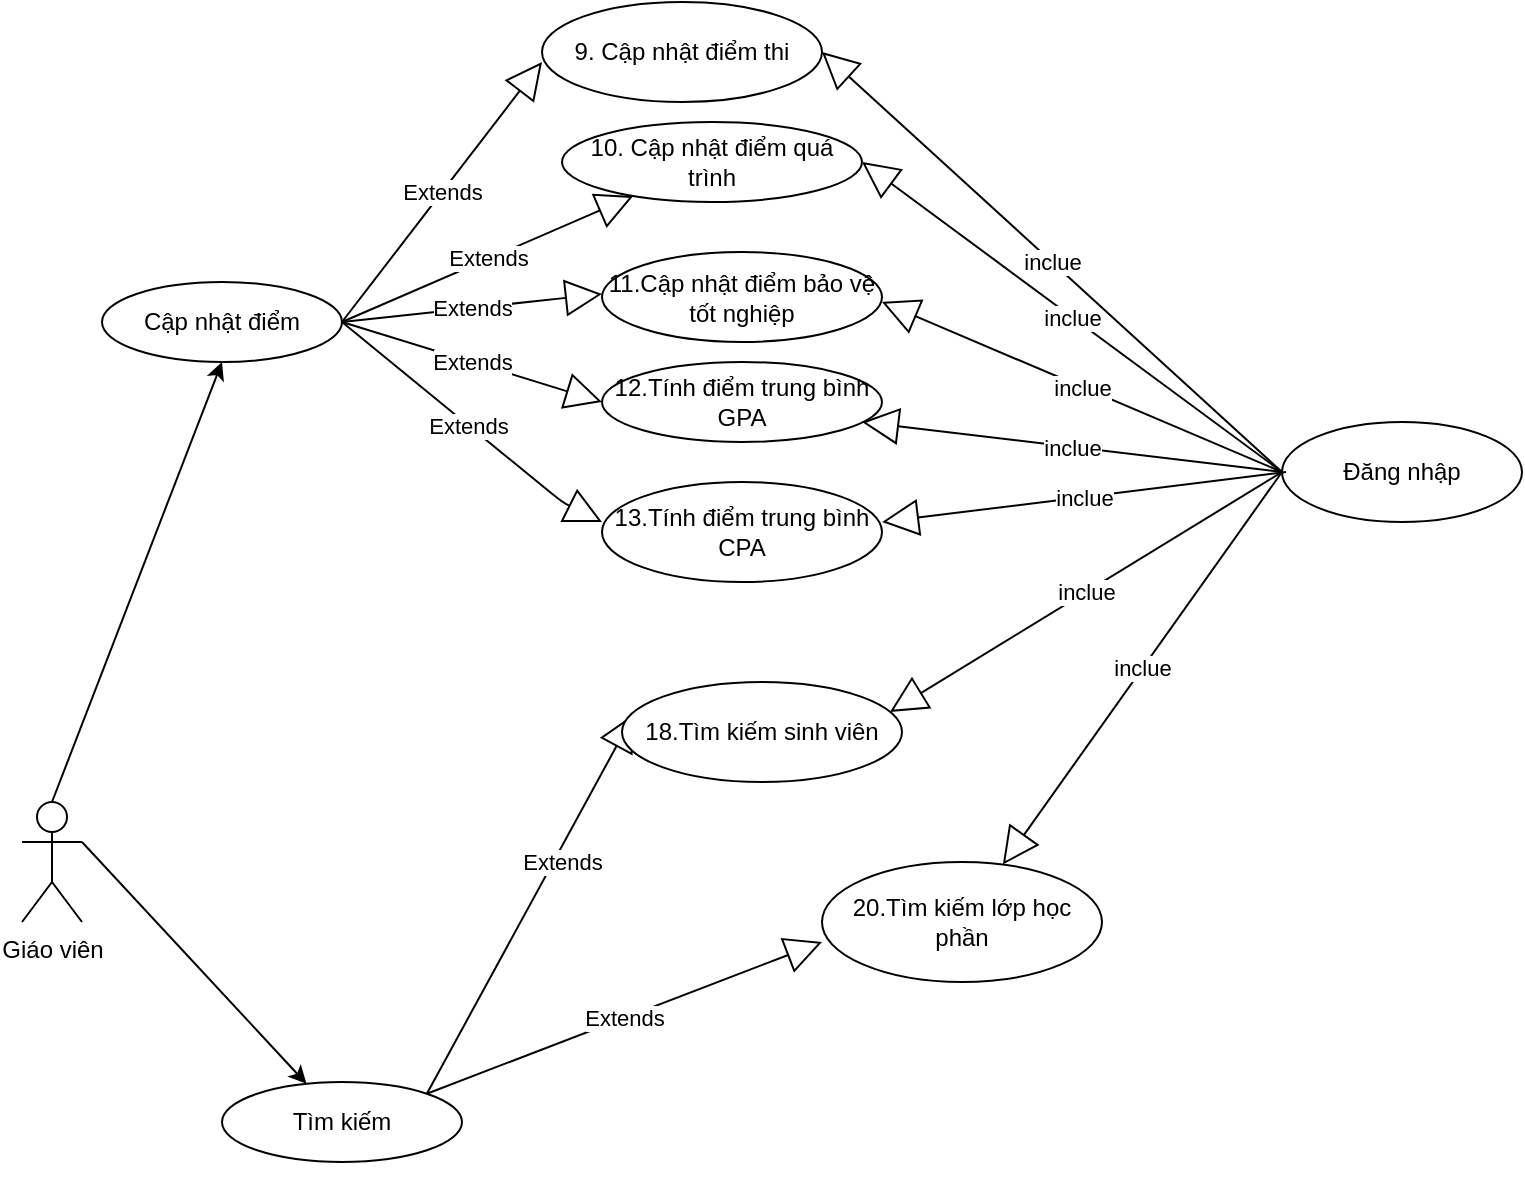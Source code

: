 <mxfile version="14.2.9" type="github">
  <diagram id="Aj6PxGHoa-WbLR7ekpNC" name="Page-1">
    <mxGraphModel dx="824" dy="448" grid="1" gridSize="10" guides="1" tooltips="1" connect="1" arrows="1" fold="1" page="1" pageScale="1" pageWidth="827" pageHeight="1169" math="0" shadow="0">
      <root>
        <mxCell id="0" />
        <mxCell id="1" parent="0" />
        <mxCell id="c_kBWYCfBjgJNLFFAuK5-1" value="Giáo viên" style="shape=umlActor;verticalLabelPosition=bottom;verticalAlign=top;html=1;outlineConnect=0;" vertex="1" parent="1">
          <mxGeometry x="60" y="570" width="30" height="60" as="geometry" />
        </mxCell>
        <mxCell id="c_kBWYCfBjgJNLFFAuK5-2" value="" style="endArrow=classic;html=1;entryX=0.5;entryY=1;entryDx=0;entryDy=0;exitX=0.5;exitY=0;exitDx=0;exitDy=0;exitPerimeter=0;" edge="1" parent="1" source="c_kBWYCfBjgJNLFFAuK5-1" target="c_kBWYCfBjgJNLFFAuK5-3">
          <mxGeometry width="50" height="50" relative="1" as="geometry">
            <mxPoint x="110" y="480" as="sourcePoint" />
            <mxPoint x="230" y="370" as="targetPoint" />
          </mxGeometry>
        </mxCell>
        <mxCell id="c_kBWYCfBjgJNLFFAuK5-3" value="Cập nhật điểm" style="ellipse;whiteSpace=wrap;html=1;" vertex="1" parent="1">
          <mxGeometry x="100" y="310" width="120" height="40" as="geometry" />
        </mxCell>
        <mxCell id="c_kBWYCfBjgJNLFFAuK5-4" value="" style="endArrow=classic;html=1;exitX=1;exitY=0.333;exitDx=0;exitDy=0;exitPerimeter=0;" edge="1" parent="1" source="c_kBWYCfBjgJNLFFAuK5-1" target="c_kBWYCfBjgJNLFFAuK5-5">
          <mxGeometry width="50" height="50" relative="1" as="geometry">
            <mxPoint x="120" y="520" as="sourcePoint" />
            <mxPoint x="180" y="560" as="targetPoint" />
          </mxGeometry>
        </mxCell>
        <mxCell id="c_kBWYCfBjgJNLFFAuK5-5" value="Tìm kiếm" style="ellipse;whiteSpace=wrap;html=1;" vertex="1" parent="1">
          <mxGeometry x="160" y="710" width="120" height="40" as="geometry" />
        </mxCell>
        <mxCell id="c_kBWYCfBjgJNLFFAuK5-6" style="edgeStyle=orthogonalEdgeStyle;rounded=0;orthogonalLoop=1;jettySize=auto;html=1;exitX=0.5;exitY=1;exitDx=0;exitDy=0;" edge="1" parent="1" source="c_kBWYCfBjgJNLFFAuK5-5" target="c_kBWYCfBjgJNLFFAuK5-5">
          <mxGeometry relative="1" as="geometry" />
        </mxCell>
        <mxCell id="c_kBWYCfBjgJNLFFAuK5-7" value="Đăng nhập" style="ellipse;whiteSpace=wrap;html=1;" vertex="1" parent="1">
          <mxGeometry x="690" y="380" width="120" height="50" as="geometry" />
        </mxCell>
        <mxCell id="c_kBWYCfBjgJNLFFAuK5-8" value="Extends" style="endArrow=block;endSize=16;endFill=0;html=1;exitX=1;exitY=0.5;exitDx=0;exitDy=0;" edge="1" parent="1" source="c_kBWYCfBjgJNLFFAuK5-3">
          <mxGeometry width="160" relative="1" as="geometry">
            <mxPoint x="160" y="310" as="sourcePoint" />
            <mxPoint x="320" y="200" as="targetPoint" />
          </mxGeometry>
        </mxCell>
        <mxCell id="c_kBWYCfBjgJNLFFAuK5-9" value="9. Cập nhật điểm thi" style="ellipse;whiteSpace=wrap;html=1;" vertex="1" parent="1">
          <mxGeometry x="320" y="170" width="140" height="50" as="geometry" />
        </mxCell>
        <mxCell id="c_kBWYCfBjgJNLFFAuK5-10" value="Extends" style="endArrow=block;endSize=16;endFill=0;html=1;" edge="1" parent="1" target="c_kBWYCfBjgJNLFFAuK5-11">
          <mxGeometry width="160" relative="1" as="geometry">
            <mxPoint x="220" y="330" as="sourcePoint" />
            <mxPoint x="320" y="300" as="targetPoint" />
          </mxGeometry>
        </mxCell>
        <mxCell id="c_kBWYCfBjgJNLFFAuK5-11" value="10. Cập nhật điểm quá trình" style="ellipse;whiteSpace=wrap;html=1;" vertex="1" parent="1">
          <mxGeometry x="330" y="230" width="150" height="40" as="geometry" />
        </mxCell>
        <mxCell id="c_kBWYCfBjgJNLFFAuK5-12" value="Extends" style="endArrow=block;endSize=16;endFill=0;html=1;exitX=1;exitY=0.5;exitDx=0;exitDy=0;" edge="1" parent="1" source="c_kBWYCfBjgJNLFFAuK5-3">
          <mxGeometry width="160" relative="1" as="geometry">
            <mxPoint x="210" y="340" as="sourcePoint" />
            <mxPoint x="350" y="316" as="targetPoint" />
            <Array as="points" />
          </mxGeometry>
        </mxCell>
        <mxCell id="c_kBWYCfBjgJNLFFAuK5-13" value="11.Cập nhật điểm bảo vệ tốt nghiệp" style="ellipse;whiteSpace=wrap;html=1;" vertex="1" parent="1">
          <mxGeometry x="350" y="295" width="140" height="45" as="geometry" />
        </mxCell>
        <mxCell id="c_kBWYCfBjgJNLFFAuK5-14" value="Extends" style="endArrow=block;endSize=16;endFill=0;html=1;exitX=1;exitY=0.5;exitDx=0;exitDy=0;" edge="1" parent="1" source="c_kBWYCfBjgJNLFFAuK5-3">
          <mxGeometry width="160" relative="1" as="geometry">
            <mxPoint x="190" y="340" as="sourcePoint" />
            <mxPoint x="350" y="370" as="targetPoint" />
          </mxGeometry>
        </mxCell>
        <mxCell id="c_kBWYCfBjgJNLFFAuK5-15" value="12.Tính điểm trung bình GPA" style="ellipse;whiteSpace=wrap;html=1;" vertex="1" parent="1">
          <mxGeometry x="350" y="350" width="140" height="40" as="geometry" />
        </mxCell>
        <mxCell id="c_kBWYCfBjgJNLFFAuK5-16" value="Extends" style="endArrow=block;endSize=16;endFill=0;html=1;exitX=1;exitY=0.5;exitDx=0;exitDy=0;" edge="1" parent="1" source="c_kBWYCfBjgJNLFFAuK5-3">
          <mxGeometry width="160" relative="1" as="geometry">
            <mxPoint x="210" y="341" as="sourcePoint" />
            <mxPoint x="350" y="430" as="targetPoint" />
            <Array as="points">
              <mxPoint x="330" y="420" />
            </Array>
          </mxGeometry>
        </mxCell>
        <mxCell id="c_kBWYCfBjgJNLFFAuK5-17" value="13.Tính điểm trung bình CPA" style="ellipse;whiteSpace=wrap;html=1;" vertex="1" parent="1">
          <mxGeometry x="350" y="410" width="140" height="50" as="geometry" />
        </mxCell>
        <mxCell id="c_kBWYCfBjgJNLFFAuK5-18" value="Extends" style="endArrow=block;endSize=16;endFill=0;html=1;entryX=0.043;entryY=0.32;entryDx=0;entryDy=0;entryPerimeter=0;exitX=1;exitY=0;exitDx=0;exitDy=0;" edge="1" parent="1" source="c_kBWYCfBjgJNLFFAuK5-5" target="c_kBWYCfBjgJNLFFAuK5-19">
          <mxGeometry x="0.239" y="-4" width="160" relative="1" as="geometry">
            <mxPoint x="230" y="700" as="sourcePoint" />
            <mxPoint x="300" y="480" as="targetPoint" />
            <Array as="points" />
            <mxPoint as="offset" />
          </mxGeometry>
        </mxCell>
        <mxCell id="c_kBWYCfBjgJNLFFAuK5-19" value="18.Tìm kiếm sinh viên" style="ellipse;whiteSpace=wrap;html=1;" vertex="1" parent="1">
          <mxGeometry x="360" y="510" width="140" height="50" as="geometry" />
        </mxCell>
        <mxCell id="c_kBWYCfBjgJNLFFAuK5-20" value="Extends" style="endArrow=block;endSize=16;endFill=0;html=1;exitX=1;exitY=0;exitDx=0;exitDy=0;" edge="1" parent="1" source="c_kBWYCfBjgJNLFFAuK5-5">
          <mxGeometry width="160" relative="1" as="geometry">
            <mxPoint x="260" y="740" as="sourcePoint" />
            <mxPoint x="460" y="640" as="targetPoint" />
          </mxGeometry>
        </mxCell>
        <mxCell id="c_kBWYCfBjgJNLFFAuK5-21" value="20.Tìm kiếm lớp học phần" style="ellipse;whiteSpace=wrap;html=1;" vertex="1" parent="1">
          <mxGeometry x="460" y="600" width="140" height="60" as="geometry" />
        </mxCell>
        <mxCell id="c_kBWYCfBjgJNLFFAuK5-24" value="inclue" style="endArrow=block;endSize=16;endFill=0;html=1;exitX=0;exitY=0.5;exitDx=0;exitDy=0;entryX=1;entryY=0.5;entryDx=0;entryDy=0;" edge="1" parent="1" source="c_kBWYCfBjgJNLFFAuK5-7" target="c_kBWYCfBjgJNLFFAuK5-11">
          <mxGeometry width="160" relative="1" as="geometry">
            <mxPoint x="747.04" y="422.5" as="sourcePoint" />
            <mxPoint x="470" y="237.5" as="targetPoint" />
          </mxGeometry>
        </mxCell>
        <mxCell id="c_kBWYCfBjgJNLFFAuK5-25" value="inclue" style="endArrow=block;endSize=16;endFill=0;html=1;exitX=0;exitY=0.5;exitDx=0;exitDy=0;entryX=1;entryY=0.5;entryDx=0;entryDy=0;" edge="1" parent="1" source="c_kBWYCfBjgJNLFFAuK5-7" target="c_kBWYCfBjgJNLFFAuK5-9">
          <mxGeometry width="160" relative="1" as="geometry">
            <mxPoint x="757.04" y="400" as="sourcePoint" />
            <mxPoint x="480" y="215" as="targetPoint" />
          </mxGeometry>
        </mxCell>
        <mxCell id="c_kBWYCfBjgJNLFFAuK5-26" value="inclue" style="endArrow=block;endSize=16;endFill=0;html=1;exitX=0;exitY=0.5;exitDx=0;exitDy=0;" edge="1" parent="1" source="c_kBWYCfBjgJNLFFAuK5-7">
          <mxGeometry width="160" relative="1" as="geometry">
            <mxPoint x="757.04" y="505" as="sourcePoint" />
            <mxPoint x="490" y="320" as="targetPoint" />
          </mxGeometry>
        </mxCell>
        <mxCell id="c_kBWYCfBjgJNLFFAuK5-27" value="inclue" style="endArrow=block;endSize=16;endFill=0;html=1;exitX=0;exitY=0.5;exitDx=0;exitDy=0;entryX=1;entryY=0.5;entryDx=0;entryDy=0;" edge="1" parent="1" source="c_kBWYCfBjgJNLFFAuK5-7">
          <mxGeometry width="160" relative="1" as="geometry">
            <mxPoint x="757.04" y="565" as="sourcePoint" />
            <mxPoint x="480" y="380" as="targetPoint" />
          </mxGeometry>
        </mxCell>
        <mxCell id="c_kBWYCfBjgJNLFFAuK5-28" value="inclue" style="endArrow=block;endSize=16;endFill=0;html=1;entryX=1;entryY=0.5;entryDx=0;entryDy=0;" edge="1" parent="1">
          <mxGeometry width="160" relative="1" as="geometry">
            <mxPoint x="692" y="405" as="sourcePoint" />
            <mxPoint x="490" y="430" as="targetPoint" />
          </mxGeometry>
        </mxCell>
        <mxCell id="c_kBWYCfBjgJNLFFAuK5-29" value="inclue" style="endArrow=block;endSize=16;endFill=0;html=1;entryX=0.957;entryY=0.3;entryDx=0;entryDy=0;entryPerimeter=0;exitX=0;exitY=0.5;exitDx=0;exitDy=0;" edge="1" parent="1" source="c_kBWYCfBjgJNLFFAuK5-7" target="c_kBWYCfBjgJNLFFAuK5-19">
          <mxGeometry width="160" relative="1" as="geometry">
            <mxPoint x="797.04" y="440" as="sourcePoint" />
            <mxPoint x="520" y="255" as="targetPoint" />
          </mxGeometry>
        </mxCell>
        <mxCell id="c_kBWYCfBjgJNLFFAuK5-30" value="inclue" style="endArrow=block;endSize=16;endFill=0;html=1;" edge="1" parent="1" target="c_kBWYCfBjgJNLFFAuK5-21">
          <mxGeometry width="160" relative="1" as="geometry">
            <mxPoint x="690" y="405" as="sourcePoint" />
            <mxPoint x="530" y="265" as="targetPoint" />
          </mxGeometry>
        </mxCell>
      </root>
    </mxGraphModel>
  </diagram>
</mxfile>

